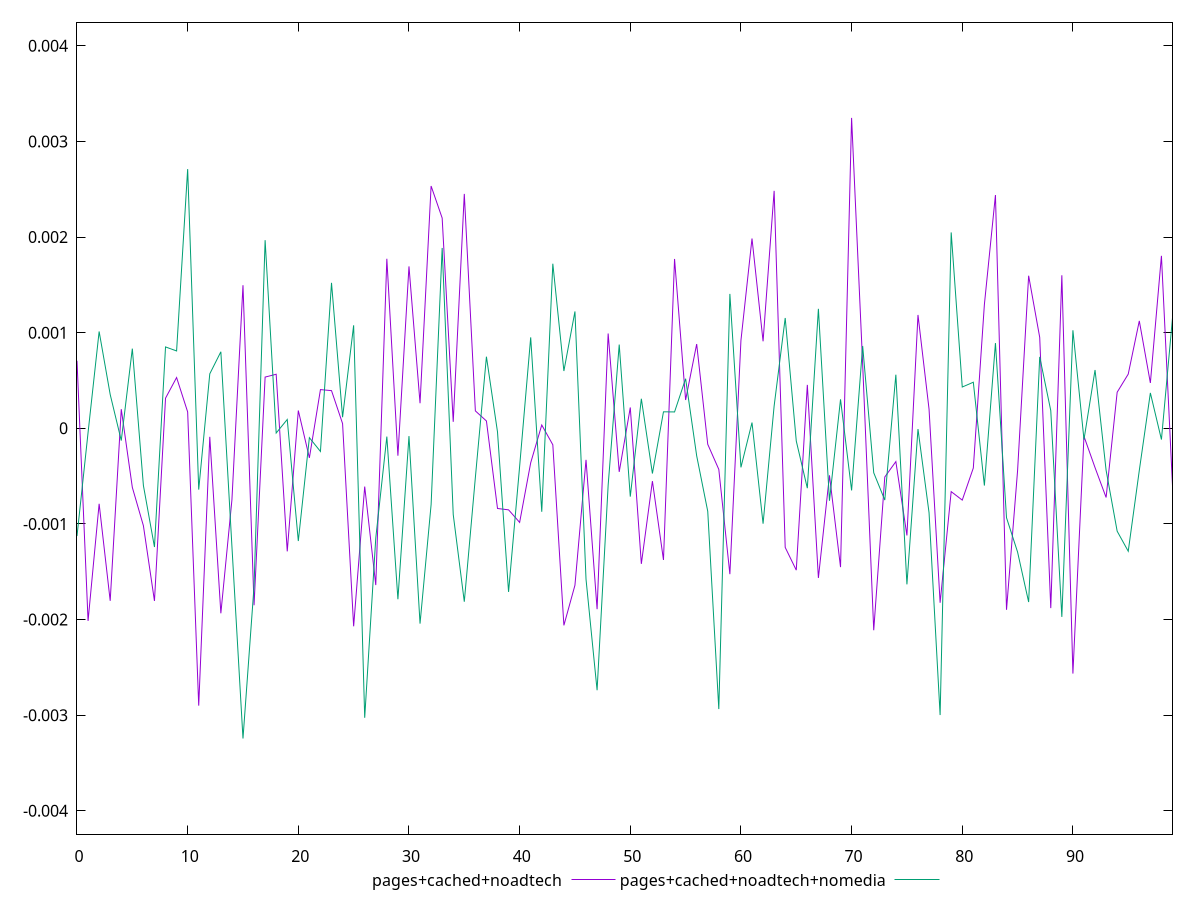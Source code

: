 reset

$pagesCachedNoadtech <<EOF
0 0.0007057909921411776
1 -0.002014334295871043
2 -0.0007896837111539079
3 -0.0018045677851353309
4 0.0001997324186246813
5 -0.0006185000440130906
6 -0.0010188417442087072
7 -0.0018056414285653971
8 0.0003145199312290453
9 0.0005304566829965962
10 0.00017074297055286614
11 -0.0029010721723699124
12 -0.0000897725964814083
13 -0.001934964934800979
14 -0.0007488687711182363
15 0.0014961168535828928
16 -0.0018507560807615375
17 0.0005353432586656043
18 0.0005650457472821608
19 -0.0012874116488318077
20 0.00018553993480837863
21 -0.00030962840631509946
22 0.000404290266041612
23 0.00039346950393023215
24 0.00004884868591155615
25 -0.0020713510261061944
26 -0.0006097838079083157
27 -0.0016398957545118726
28 0.001772417232187034
29 -0.0002866826429473923
30 0.0016927802034043388
31 0.0002618304212700012
32 0.002533503252324642
33 0.0021985606810145325
34 0.00006749486278750609
35 0.002451125762965103
36 0.00018166103283883908
37 0.0000759404328544733
38 -0.0008388103175462408
39 -0.000853118262764333
40 -0.0009845114554550012
41 -0.00036118891400563124
42 0.00003419432128814685
43 -0.00017280597660734916
44 -0.0020612943295741626
45 -0.001641386814787813
46 -0.00033009041952716036
47 -0.001892032003023112
48 0.000991143054333412
49 -0.00045591859171384473
50 0.00021742288503568633
51 -0.0014179872504549585
52 -0.0005526362628130796
53 -0.0013769909187039081
54 0.0017705129384972924
55 0.00029573246837905857
56 0.0008806832200154402
57 -0.00016744533233331913
58 -0.00043017744139835554
59 -0.0015256219715208109
60 0.0009178604708582854
61 0.001984414860730293
62 0.0009095167423908085
63 0.0024828336711037033
64 -0.0012458735613288757
65 -0.0014836772296987447
66 0.00045388715212418774
67 -0.0015651994523319785
68 -0.0004923096773310694
69 -0.0014521588958623548
70 0.003245593027416556
71 0.0006717230916836453
72 -0.002112058151794783
73 -0.0005095861349918473
74 -0.00034865386907289355
75 -0.0011208150676645246
76 0.0011851659639002137
77 0.0001991456962357996
78 -0.0018247610672162413
79 -0.0006626109350816012
80 -0.0007513891451750367
81 -0.00041559388591244693
82 0.0012935351433041719
83 0.002439004418620909
84 -0.0018985168614727632
85 -0.00044386464742193543
86 0.0015951677722028728
87 0.0009501373639120952
88 -0.0018808306582032397
89 0.0016001382423637897
90 -0.0025653841475764337
91 -0.00008447895428329534
92 -0.0004114709826562679
93 -0.0007236772518860379
94 0.0003768726756918411
95 0.0005663723414675603
96 0.0011227922060694112
97 0.0004738713427318403
98 0.0018035360293860376
99 -0.0006002952292804681
EOF

$pagesCachedNoadtechNomedia <<EOF
0 -0.0011271722670662529
1 -0.000044460275275972316
2 0.0010120478708490763
3 0.0003529559639226626
4 -0.00012876991044428657
5 0.0008329244710546268
6 -0.0005979358470936341
7 -0.0012417347403466358
8 0.0008506161232634001
9 0.0008083993705800813
10 0.0027105895020587507
11 -0.0006416181774631122
12 0.0005693648698800452
13 0.0007999837268870176
14 -0.0012352721257325025
15 -0.0032444980239537237
16 -0.0016509508460393124
17 0.001967134091784883
18 -0.0000497764605827641
19 0.00009196531657308608
20 -0.0011793540620029788
21 -0.00009847914397059562
22 -0.0002425742747443912
23 0.001520659893139916
24 0.00011576181631716507
25 0.0010767746133716984
26 -0.0030276005309517813
27 -0.0011485316489607854
28 -0.00008719655293822816
29 -0.001787874079777698
30 -0.00008214050208801751
31 -0.0020432732445572746
32 -0.0007990431117321775
33 0.001885360099280354
34 -0.0009020850312201341
35 -0.0018139502539178418
36 -0.0005149291034530801
37 0.0007484606713401768
38 -0.000038024254492389185
39 -0.001711558475888996
40 -0.0003987194181635434
41 0.0009506261505989594
42 -0.0008733255220076361
43 0.0017207535044053764
44 0.0005986449475696579
45 0.0012216444015203604
46 -0.0015791685847472779
47 -0.002739373730753292
48 -0.0005957929730962783
49 0.000875348350277342
50 -0.0007147366522752794
51 0.0003085621004514075
52 -0.0004730875348200456
53 0.00017206492048005647
54 0.0001706477429047443
55 0.0005181313237818765
56 -0.000288220874823685
57 -0.0008683522019739256
58 -0.00293668834590566
59 0.0014050385826021065
60 -0.0004089443986218097
61 0.00005963626000653564
62 -0.0009977031549367693
63 0.00023348193195350572
64 0.0011534840135497195
65 -0.0001330528423659874
66 -0.0006265690984809022
67 0.001249173967461633
68 -0.000758313654693362
69 0.0003029330719801918
70 -0.0006499173611787526
71 0.0008606772584121647
72 -0.00046540785556901303
73 -0.0007507875731962674
74 0.0005603808885976094
75 -0.0016324174350840594
76 -0.000008322257405054232
77 -0.0008838771102552953
78 -0.002999127942432335
79 0.002048194646369032
80 0.00043136723147083696
81 0.00048158841020180435
82 -0.0005990195947375341
83 0.0008909466706162739
84 -0.0009358222805978261
85 -0.001294597278337115
86 -0.0018172733625891522
87 0.0007463899564418946
88 0.0001844482287853633
89 -0.001972655194319533
90 0.0010248286354424064
91 -0.00011881189630409874
92 0.0006094088521290905
93 -0.0004395115366608041
94 -0.0010765782461505577
95 -0.0012860271035039414
96 -0.00044057618193583866
97 0.0003696404745894424
98 -0.00011794320468412386
99 0.0011535321455633527
EOF

set key outside below
set xrange [0:99]
set yrange [-0.004244498023953724:0.004245593027416556]
set trange [-0.004244498023953724:0.004245593027416556]
set terminal svg size 640, 520 enhanced background rgb 'white'
set output "report_00009_2021-02-08T22-37-41.559Z/meta/pScore-difference/comparison/line/2_vs_3.svg"

plot $pagesCachedNoadtech title "pages+cached+noadtech" with line, \
     $pagesCachedNoadtechNomedia title "pages+cached+noadtech+nomedia" with line

reset

